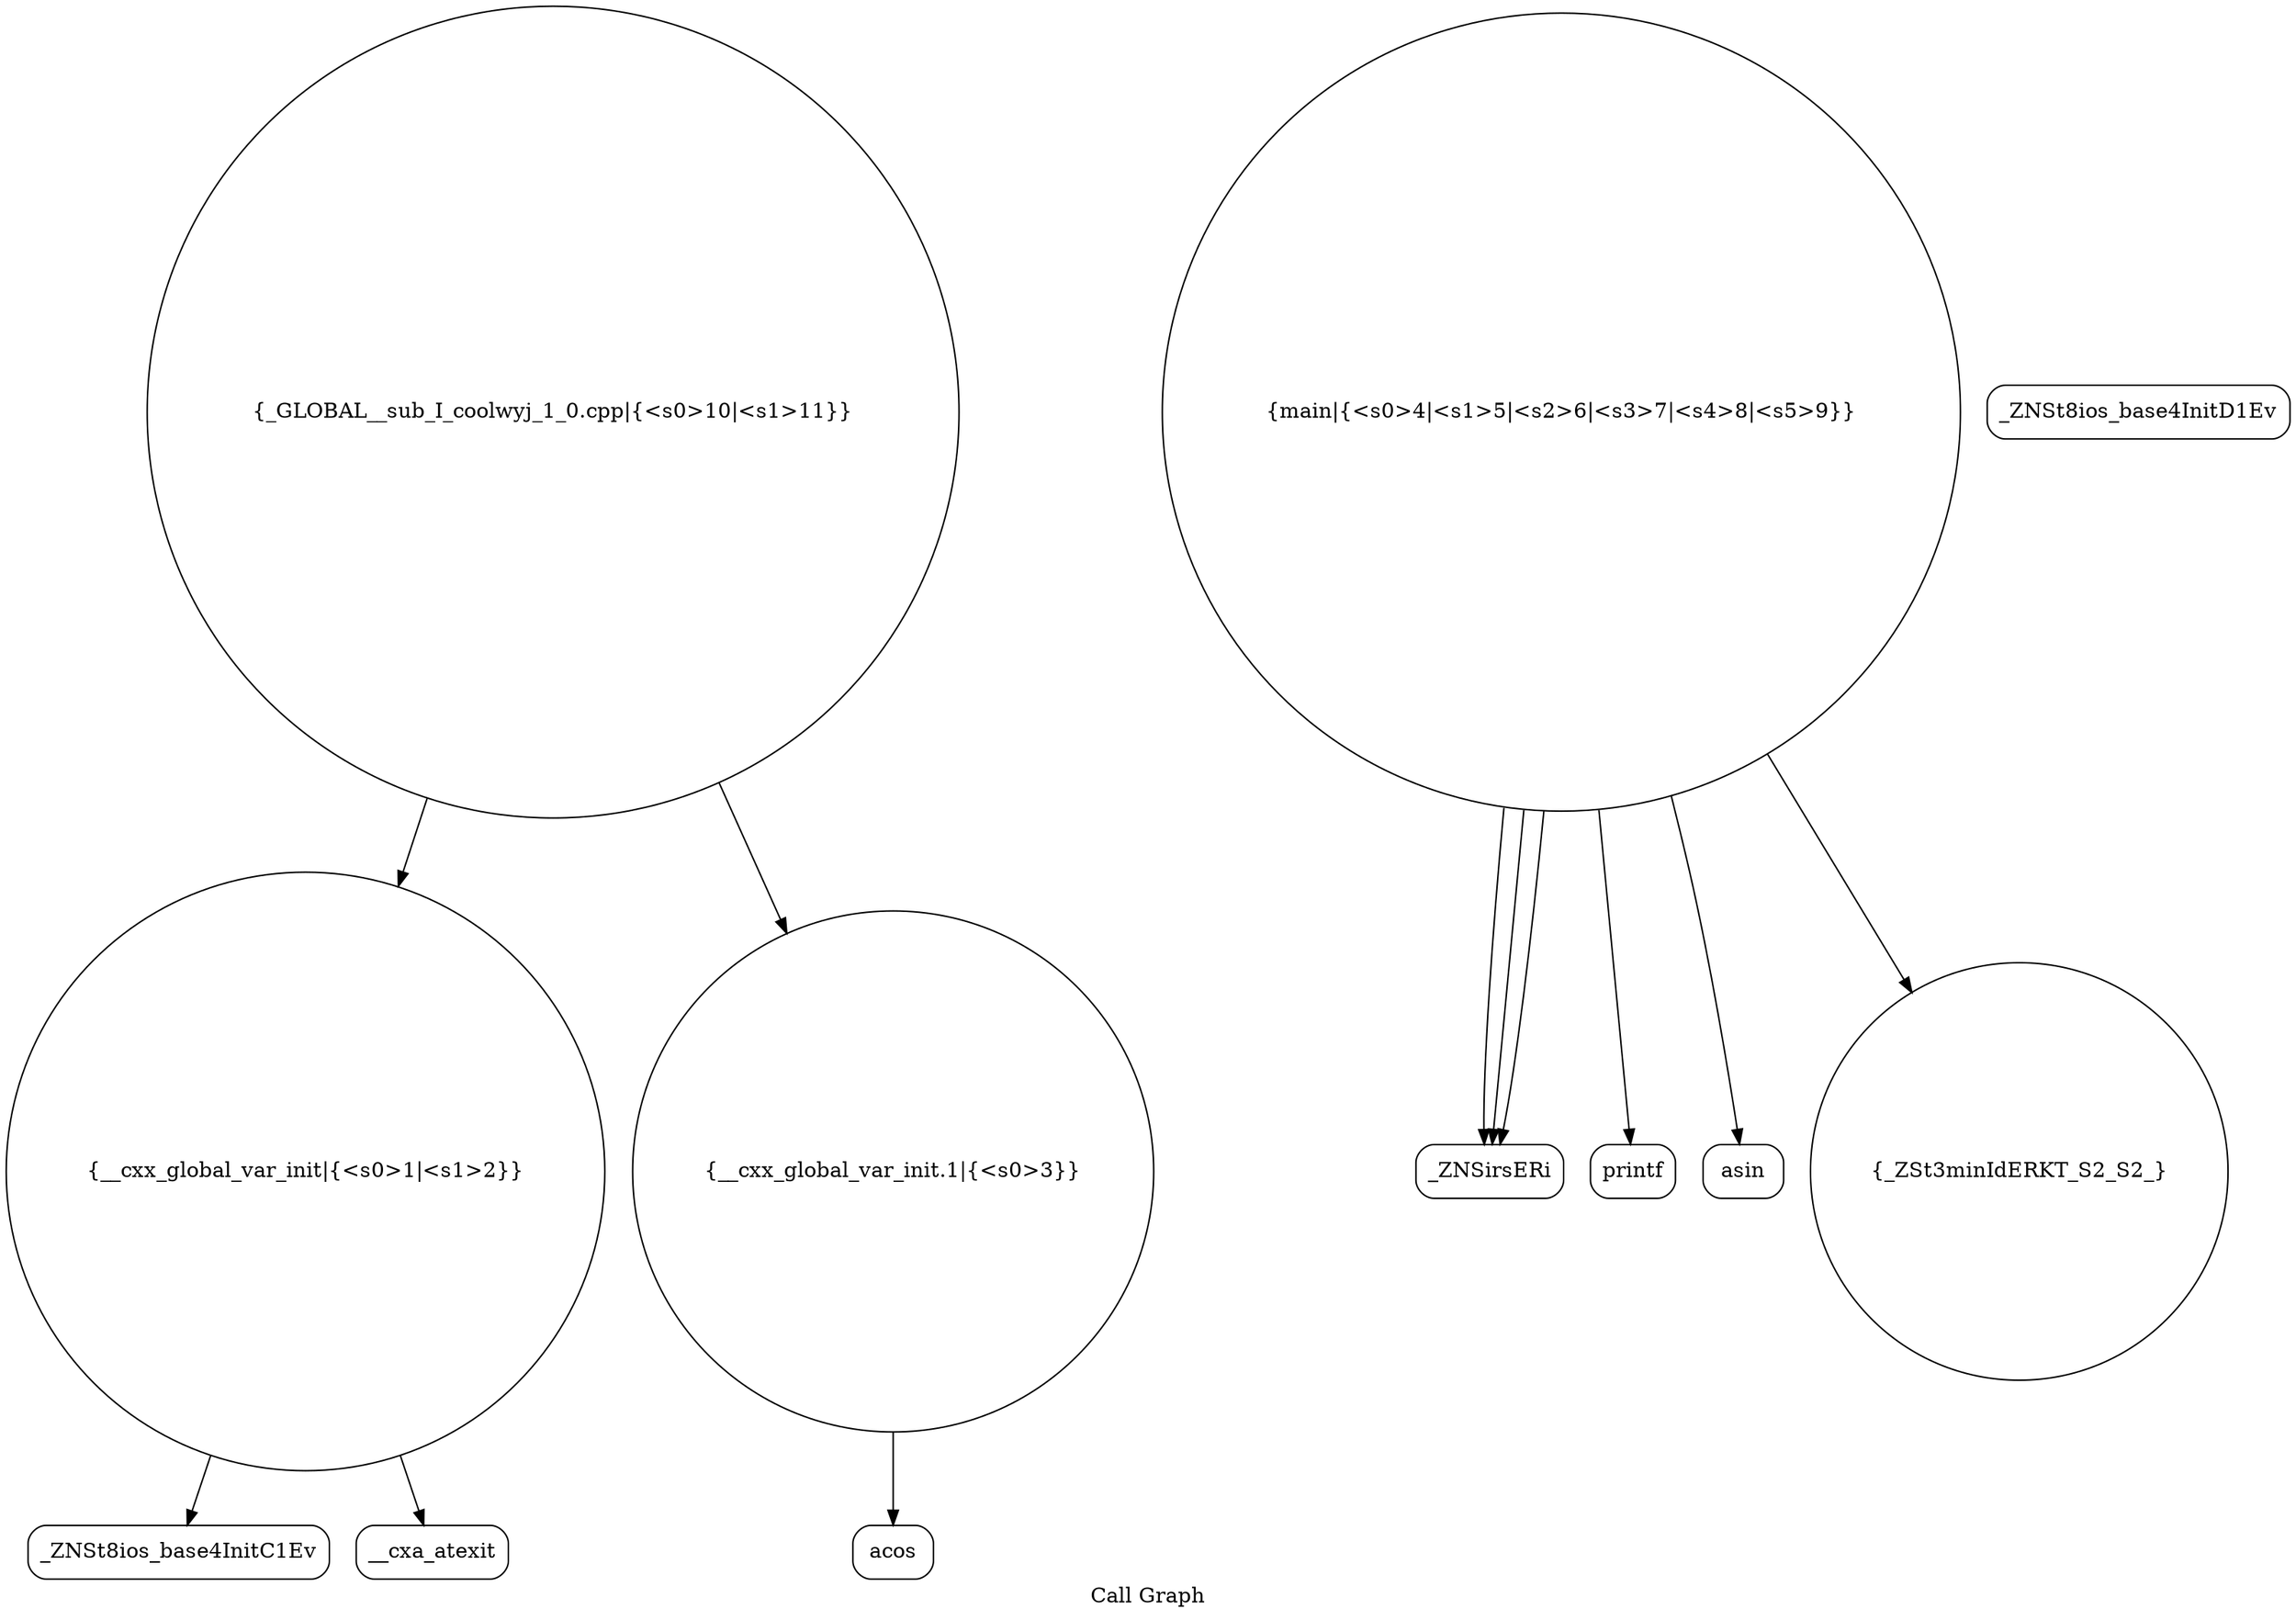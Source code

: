 digraph "Call Graph" {
	label="Call Graph";

	Node0x558733314780 [shape=record,shape=circle,label="{__cxx_global_var_init|{<s0>1|<s1>2}}"];
	Node0x558733314780:s0 -> Node0x558733314c10[color=black];
	Node0x558733314780:s1 -> Node0x558733314d10[color=black];
	Node0x558733314f10 [shape=record,shape=Mrecord,label="{_ZNSirsERi}"];
	Node0x558733314c90 [shape=record,shape=Mrecord,label="{_ZNSt8ios_base4InitD1Ev}"];
	Node0x558733315010 [shape=record,shape=Mrecord,label="{printf}"];
	Node0x558733314d90 [shape=record,shape=circle,label="{__cxx_global_var_init.1|{<s0>3}}"];
	Node0x558733314d90:s0 -> Node0x558733314e10[color=black];
	Node0x558733315110 [shape=record,shape=circle,label="{_GLOBAL__sub_I_coolwyj_1_0.cpp|{<s0>10|<s1>11}}"];
	Node0x558733315110:s0 -> Node0x558733314780[color=black];
	Node0x558733315110:s1 -> Node0x558733314d90[color=black];
	Node0x558733314e90 [shape=record,shape=circle,label="{main|{<s0>4|<s1>5|<s2>6|<s3>7|<s4>8|<s5>9}}"];
	Node0x558733314e90:s0 -> Node0x558733314f10[color=black];
	Node0x558733314e90:s1 -> Node0x558733314f10[color=black];
	Node0x558733314e90:s2 -> Node0x558733314f10[color=black];
	Node0x558733314e90:s3 -> Node0x558733314f90[color=black];
	Node0x558733314e90:s4 -> Node0x558733315090[color=black];
	Node0x558733314e90:s5 -> Node0x558733315010[color=black];
	Node0x558733314c10 [shape=record,shape=Mrecord,label="{_ZNSt8ios_base4InitC1Ev}"];
	Node0x558733314f90 [shape=record,shape=Mrecord,label="{asin}"];
	Node0x558733314d10 [shape=record,shape=Mrecord,label="{__cxa_atexit}"];
	Node0x558733315090 [shape=record,shape=circle,label="{_ZSt3minIdERKT_S2_S2_}"];
	Node0x558733314e10 [shape=record,shape=Mrecord,label="{acos}"];
}
